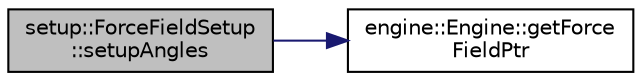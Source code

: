 digraph "setup::ForceFieldSetup::setupAngles"
{
 // LATEX_PDF_SIZE
  edge [fontname="Helvetica",fontsize="10",labelfontname="Helvetica",labelfontsize="10"];
  node [fontname="Helvetica",fontsize="10",shape=record];
  rankdir="LR";
  Node1 [label="setup::ForceFieldSetup\l::setupAngles",height=0.2,width=0.4,color="black", fillcolor="grey75", style="filled", fontcolor="black",tooltip="setup all angles for force field"];
  Node1 -> Node2 [color="midnightblue",fontsize="10",style="solid",fontname="Helvetica"];
  Node2 [label="engine::Engine::getForce\lFieldPtr",height=0.2,width=0.4,color="black", fillcolor="white", style="filled",URL="$classengine_1_1Engine.html#ad78edd77c97a4dadddbf7c93a64678b8",tooltip=" "];
}
